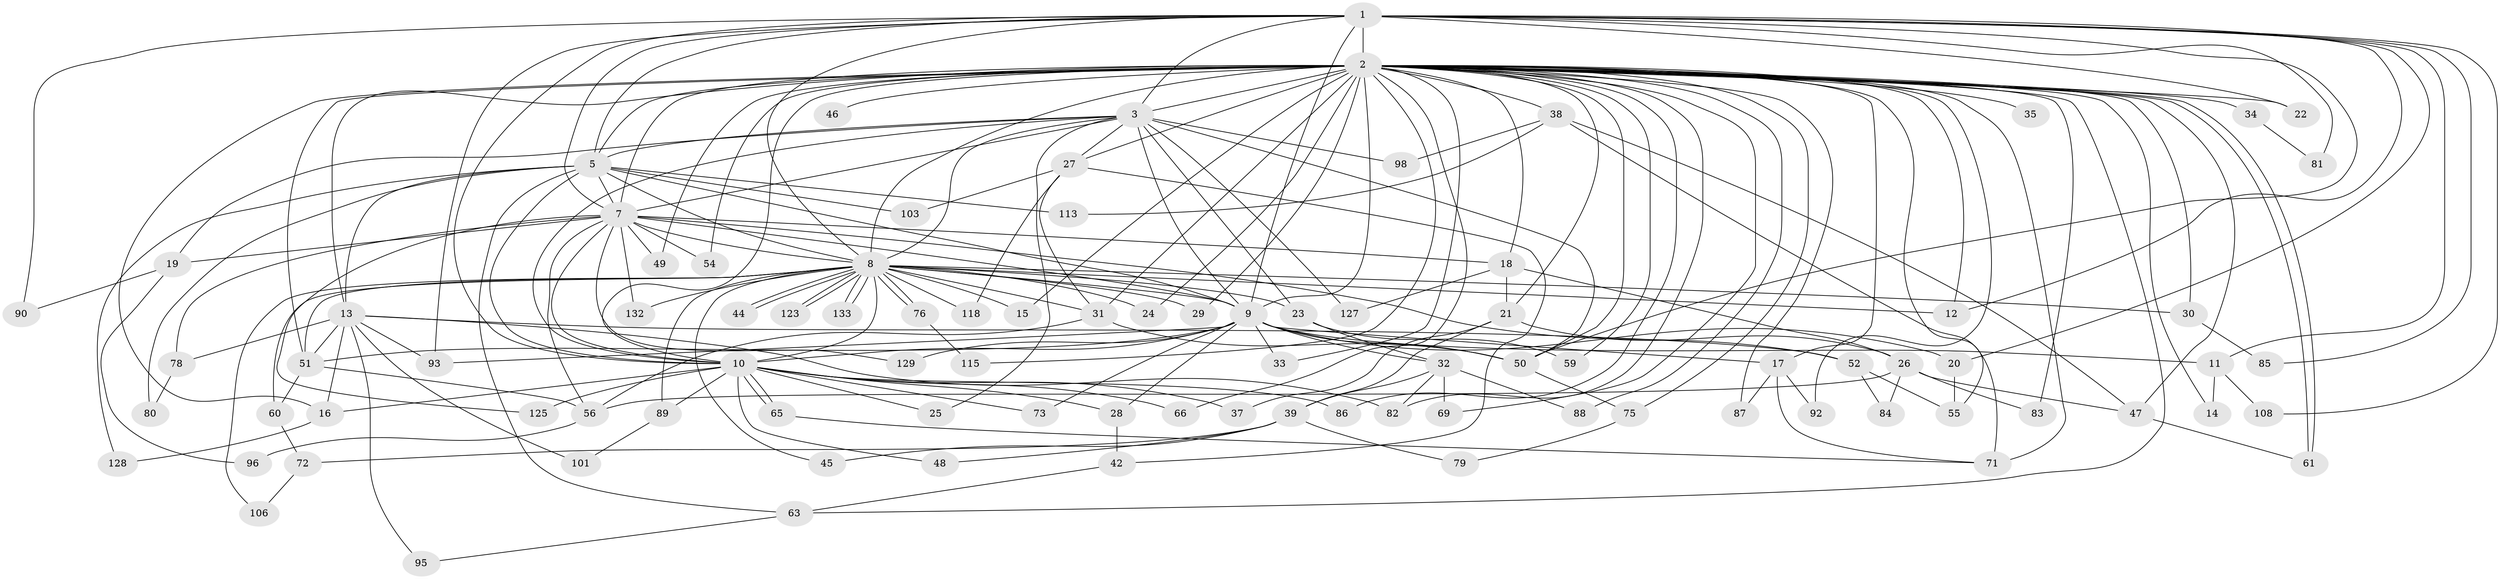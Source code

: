 // original degree distribution, {20: 0.015037593984962405, 33: 0.007518796992481203, 16: 0.007518796992481203, 19: 0.007518796992481203, 17: 0.007518796992481203, 35: 0.007518796992481203, 32: 0.007518796992481203, 21: 0.007518796992481203, 22: 0.007518796992481203, 4: 0.09774436090225563, 3: 0.14285714285714285, 6: 0.06015037593984962, 2: 0.5639097744360902, 5: 0.06015037593984962}
// Generated by graph-tools (version 1.1) at 2025/17/03/04/25 18:17:41]
// undirected, 93 vertices, 212 edges
graph export_dot {
graph [start="1"]
  node [color=gray90,style=filled];
  1;
  2 [super="+94+116+114+40+4+99+102+36+97+53+77+64"];
  3;
  5;
  7;
  8;
  9;
  10;
  11;
  12;
  13 [super="+57+43"];
  14;
  15;
  16;
  17;
  18;
  19;
  20;
  21;
  22;
  23;
  24;
  25;
  26 [super="+68"];
  27 [super="+41"];
  28;
  29;
  30;
  31;
  32 [super="+130"];
  33;
  34;
  35;
  37;
  38 [super="+91+58"];
  39;
  42;
  44;
  45;
  46;
  47;
  48;
  49;
  50 [super="+105+67+74"];
  51 [super="+124"];
  52;
  54;
  55;
  56 [super="+62"];
  59;
  60;
  61 [super="+107"];
  63;
  65 [super="+121"];
  66;
  69;
  71;
  72;
  73;
  75;
  76;
  78;
  79;
  80;
  81;
  82 [super="+112+131"];
  83;
  84;
  85;
  86;
  87;
  88;
  89;
  90;
  92;
  93 [super="+120"];
  95;
  96;
  98;
  101;
  103;
  106;
  108;
  113;
  115;
  118;
  123;
  125;
  127;
  128;
  129;
  132;
  133;
  1 -- 2 [weight=4];
  1 -- 3;
  1 -- 5;
  1 -- 7;
  1 -- 8;
  1 -- 9;
  1 -- 10;
  1 -- 11;
  1 -- 12;
  1 -- 20;
  1 -- 22;
  1 -- 50;
  1 -- 81;
  1 -- 85;
  1 -- 90;
  1 -- 108;
  1 -- 93;
  2 -- 3 [weight=3];
  2 -- 5 [weight=5];
  2 -- 7 [weight=4];
  2 -- 8 [weight=4];
  2 -- 9 [weight=4];
  2 -- 10 [weight=4];
  2 -- 13 [weight=2];
  2 -- 18;
  2 -- 21;
  2 -- 24;
  2 -- 29;
  2 -- 30;
  2 -- 34 [weight=2];
  2 -- 38 [weight=4];
  2 -- 61 [weight=2];
  2 -- 61;
  2 -- 83;
  2 -- 88 [weight=2];
  2 -- 16 [weight=2];
  2 -- 55;
  2 -- 12;
  2 -- 14;
  2 -- 15;
  2 -- 17;
  2 -- 22;
  2 -- 27 [weight=3];
  2 -- 31;
  2 -- 33;
  2 -- 35 [weight=2];
  2 -- 46;
  2 -- 47;
  2 -- 49;
  2 -- 50;
  2 -- 54;
  2 -- 59;
  2 -- 63;
  2 -- 66;
  2 -- 69;
  2 -- 71 [weight=2];
  2 -- 82;
  2 -- 86;
  2 -- 87;
  2 -- 92;
  2 -- 115;
  2 -- 75;
  2 -- 51;
  3 -- 5;
  3 -- 7;
  3 -- 8;
  3 -- 9;
  3 -- 10;
  3 -- 19;
  3 -- 23;
  3 -- 25;
  3 -- 27;
  3 -- 98;
  3 -- 127;
  3 -- 50;
  5 -- 7;
  5 -- 8;
  5 -- 9;
  5 -- 10;
  5 -- 63;
  5 -- 80;
  5 -- 103;
  5 -- 113;
  5 -- 128;
  5 -- 13;
  7 -- 8;
  7 -- 9;
  7 -- 10;
  7 -- 18;
  7 -- 19;
  7 -- 49;
  7 -- 52;
  7 -- 54;
  7 -- 78;
  7 -- 125;
  7 -- 129;
  7 -- 132;
  7 -- 56;
  8 -- 9;
  8 -- 10;
  8 -- 12;
  8 -- 15;
  8 -- 23;
  8 -- 24;
  8 -- 29;
  8 -- 30;
  8 -- 31;
  8 -- 44;
  8 -- 44;
  8 -- 45;
  8 -- 51;
  8 -- 60;
  8 -- 76;
  8 -- 76;
  8 -- 89;
  8 -- 106;
  8 -- 118;
  8 -- 123;
  8 -- 123;
  8 -- 132;
  8 -- 133;
  8 -- 133;
  9 -- 10;
  9 -- 11;
  9 -- 17;
  9 -- 20;
  9 -- 28;
  9 -- 32;
  9 -- 33;
  9 -- 51;
  9 -- 73;
  9 -- 93;
  9 -- 129;
  9 -- 50;
  10 -- 16;
  10 -- 25;
  10 -- 28;
  10 -- 37;
  10 -- 48;
  10 -- 65;
  10 -- 65;
  10 -- 66;
  10 -- 73;
  10 -- 86;
  10 -- 89;
  10 -- 125;
  11 -- 14;
  11 -- 108;
  13 -- 93;
  13 -- 82 [weight=2];
  13 -- 16;
  13 -- 51;
  13 -- 101;
  13 -- 95;
  13 -- 52;
  13 -- 78;
  16 -- 128;
  17 -- 71;
  17 -- 87;
  17 -- 92;
  18 -- 21;
  18 -- 26;
  18 -- 127;
  19 -- 90;
  19 -- 96;
  20 -- 55;
  21 -- 26;
  21 -- 37;
  21 -- 39;
  23 -- 32;
  23 -- 59;
  26 -- 83;
  26 -- 84;
  26 -- 56;
  26 -- 47;
  27 -- 42;
  27 -- 118;
  27 -- 103;
  27 -- 31;
  28 -- 42;
  30 -- 85;
  31 -- 56;
  31 -- 50;
  32 -- 39;
  32 -- 69;
  32 -- 82;
  32 -- 88;
  34 -- 81;
  38 -- 47;
  38 -- 98;
  38 -- 113;
  38 -- 71;
  39 -- 45;
  39 -- 48;
  39 -- 72;
  39 -- 79;
  42 -- 63;
  47 -- 61;
  50 -- 75;
  51 -- 56;
  51 -- 60;
  52 -- 55;
  52 -- 84;
  56 -- 96;
  60 -- 72;
  63 -- 95;
  65 -- 71;
  72 -- 106;
  75 -- 79;
  76 -- 115;
  78 -- 80;
  89 -- 101;
}

